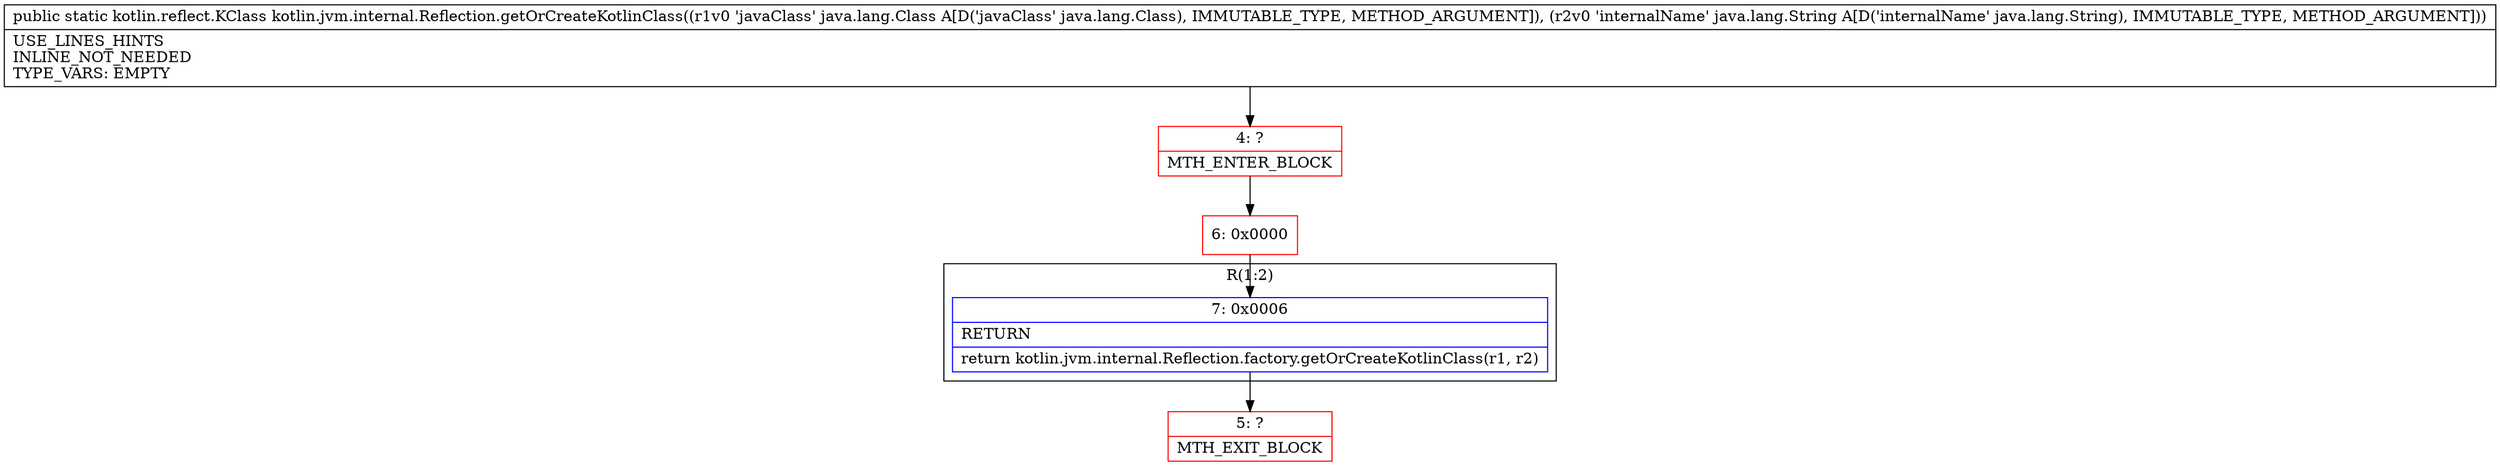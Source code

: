 digraph "CFG forkotlin.jvm.internal.Reflection.getOrCreateKotlinClass(Ljava\/lang\/Class;Ljava\/lang\/String;)Lkotlin\/reflect\/KClass;" {
subgraph cluster_Region_655743637 {
label = "R(1:2)";
node [shape=record,color=blue];
Node_7 [shape=record,label="{7\:\ 0x0006|RETURN\l|return kotlin.jvm.internal.Reflection.factory.getOrCreateKotlinClass(r1, r2)\l}"];
}
Node_4 [shape=record,color=red,label="{4\:\ ?|MTH_ENTER_BLOCK\l}"];
Node_6 [shape=record,color=red,label="{6\:\ 0x0000}"];
Node_5 [shape=record,color=red,label="{5\:\ ?|MTH_EXIT_BLOCK\l}"];
MethodNode[shape=record,label="{public static kotlin.reflect.KClass kotlin.jvm.internal.Reflection.getOrCreateKotlinClass((r1v0 'javaClass' java.lang.Class A[D('javaClass' java.lang.Class), IMMUTABLE_TYPE, METHOD_ARGUMENT]), (r2v0 'internalName' java.lang.String A[D('internalName' java.lang.String), IMMUTABLE_TYPE, METHOD_ARGUMENT]))  | USE_LINES_HINTS\lINLINE_NOT_NEEDED\lTYPE_VARS: EMPTY\l}"];
MethodNode -> Node_4;Node_7 -> Node_5;
Node_4 -> Node_6;
Node_6 -> Node_7;
}


